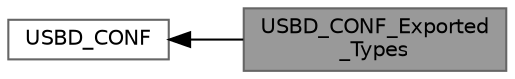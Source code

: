 digraph "USBD_CONF_Exported_Types"
{
 // LATEX_PDF_SIZE
  bgcolor="transparent";
  edge [fontname=Helvetica,fontsize=10,labelfontname=Helvetica,labelfontsize=10];
  node [fontname=Helvetica,fontsize=10,shape=box,height=0.2,width=0.4];
  rankdir=LR;
  Node2 [label="USBD_CONF",height=0.2,width=0.4,color="grey40", fillcolor="white", style="filled",URL="$group__USBD__CONF.html",tooltip="usb otg low level driver configuration file"];
  Node1 [label="USBD_CONF_Exported\l_Types",height=0.2,width=0.4,color="gray40", fillcolor="grey60", style="filled", fontcolor="black",tooltip=" "];
  Node2->Node1 [shape=plaintext, dir="back", style="solid"];
}
